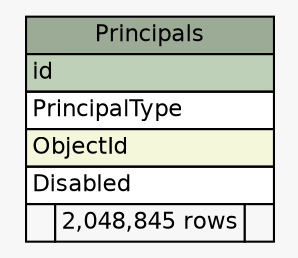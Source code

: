 // dot 2.28.0 on Linux 3.2.21-1.32.6.amzn1.x86_64
// SchemaSpy rev 590
digraph "Principals" {
  graph [
    rankdir="RL"
    bgcolor="#f7f7f7"
    nodesep="0.18"
    ranksep="0.46"
    fontname="Helvetica"
    fontsize="11"
  ];
  node [
    fontname="Helvetica"
    fontsize="11"
    shape="plaintext"
  ];
  edge [
    arrowsize="0.8"
  ];
  "Principals" [
    label=<
    <TABLE BORDER="0" CELLBORDER="1" CELLSPACING="0" BGCOLOR="#ffffff">
      <TR><TD COLSPAN="3" BGCOLOR="#9bab96" ALIGN="CENTER">Principals</TD></TR>
      <TR><TD PORT="id" COLSPAN="3" BGCOLOR="#bed1b8" ALIGN="LEFT">id</TD></TR>
      <TR><TD PORT="PrincipalType" COLSPAN="3" ALIGN="LEFT">PrincipalType</TD></TR>
      <TR><TD PORT="ObjectId" COLSPAN="3" BGCOLOR="#f4f7da" ALIGN="LEFT">ObjectId</TD></TR>
      <TR><TD PORT="Disabled" COLSPAN="3" ALIGN="LEFT">Disabled</TD></TR>
      <TR><TD ALIGN="LEFT" BGCOLOR="#f7f7f7">  </TD><TD ALIGN="RIGHT" BGCOLOR="#f7f7f7">2,048,845 rows</TD><TD ALIGN="RIGHT" BGCOLOR="#f7f7f7">  </TD></TR>
    </TABLE>>
    URL="tables/Principals.html"
    tooltip="Principals"
  ];
}
